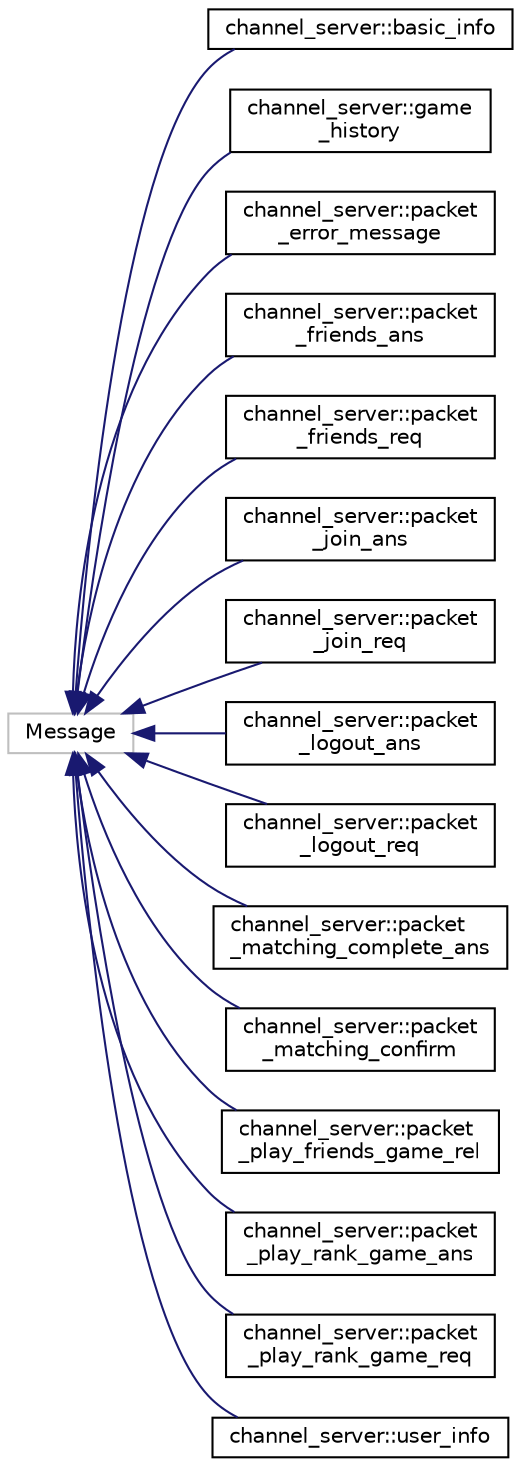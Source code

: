 digraph "Graphical Class Hierarchy"
{
  edge [fontname="Helvetica",fontsize="10",labelfontname="Helvetica",labelfontsize="10"];
  node [fontname="Helvetica",fontsize="10",shape=record];
  rankdir="LR";
  Node22 [label="Message",height=0.2,width=0.4,color="grey75", fillcolor="white", style="filled"];
  Node22 -> Node0 [dir="back",color="midnightblue",fontsize="10",style="solid",fontname="Helvetica"];
  Node0 [label="channel_server::basic_info",height=0.2,width=0.4,color="black", fillcolor="white", style="filled",URL="$classchannel__server_1_1basic__info.html"];
  Node22 -> Node24 [dir="back",color="midnightblue",fontsize="10",style="solid",fontname="Helvetica"];
  Node24 [label="channel_server::game\l_history",height=0.2,width=0.4,color="black", fillcolor="white", style="filled",URL="$classchannel__server_1_1game__history.html"];
  Node22 -> Node25 [dir="back",color="midnightblue",fontsize="10",style="solid",fontname="Helvetica"];
  Node25 [label="channel_server::packet\l_error_message",height=0.2,width=0.4,color="black", fillcolor="white", style="filled",URL="$classchannel__server_1_1packet__error__message.html"];
  Node22 -> Node26 [dir="back",color="midnightblue",fontsize="10",style="solid",fontname="Helvetica"];
  Node26 [label="channel_server::packet\l_friends_ans",height=0.2,width=0.4,color="black", fillcolor="white", style="filled",URL="$classchannel__server_1_1packet__friends__ans.html"];
  Node22 -> Node27 [dir="back",color="midnightblue",fontsize="10",style="solid",fontname="Helvetica"];
  Node27 [label="channel_server::packet\l_friends_req",height=0.2,width=0.4,color="black", fillcolor="white", style="filled",URL="$classchannel__server_1_1packet__friends__req.html"];
  Node22 -> Node28 [dir="back",color="midnightblue",fontsize="10",style="solid",fontname="Helvetica"];
  Node28 [label="channel_server::packet\l_join_ans",height=0.2,width=0.4,color="black", fillcolor="white", style="filled",URL="$classchannel__server_1_1packet__join__ans.html"];
  Node22 -> Node29 [dir="back",color="midnightblue",fontsize="10",style="solid",fontname="Helvetica"];
  Node29 [label="channel_server::packet\l_join_req",height=0.2,width=0.4,color="black", fillcolor="white", style="filled",URL="$classchannel__server_1_1packet__join__req.html"];
  Node22 -> Node30 [dir="back",color="midnightblue",fontsize="10",style="solid",fontname="Helvetica"];
  Node30 [label="channel_server::packet\l_logout_ans",height=0.2,width=0.4,color="black", fillcolor="white", style="filled",URL="$classchannel__server_1_1packet__logout__ans.html"];
  Node22 -> Node31 [dir="back",color="midnightblue",fontsize="10",style="solid",fontname="Helvetica"];
  Node31 [label="channel_server::packet\l_logout_req",height=0.2,width=0.4,color="black", fillcolor="white", style="filled",URL="$classchannel__server_1_1packet__logout__req.html"];
  Node22 -> Node32 [dir="back",color="midnightblue",fontsize="10",style="solid",fontname="Helvetica"];
  Node32 [label="channel_server::packet\l_matching_complete_ans",height=0.2,width=0.4,color="black", fillcolor="white", style="filled",URL="$classchannel__server_1_1packet__matching__complete__ans.html"];
  Node22 -> Node33 [dir="back",color="midnightblue",fontsize="10",style="solid",fontname="Helvetica"];
  Node33 [label="channel_server::packet\l_matching_confirm",height=0.2,width=0.4,color="black", fillcolor="white", style="filled",URL="$classchannel__server_1_1packet__matching__confirm.html"];
  Node22 -> Node34 [dir="back",color="midnightblue",fontsize="10",style="solid",fontname="Helvetica"];
  Node34 [label="channel_server::packet\l_play_friends_game_rel",height=0.2,width=0.4,color="black", fillcolor="white", style="filled",URL="$classchannel__server_1_1packet__play__friends__game__rel.html"];
  Node22 -> Node35 [dir="back",color="midnightblue",fontsize="10",style="solid",fontname="Helvetica"];
  Node35 [label="channel_server::packet\l_play_rank_game_ans",height=0.2,width=0.4,color="black", fillcolor="white", style="filled",URL="$classchannel__server_1_1packet__play__rank__game__ans.html"];
  Node22 -> Node36 [dir="back",color="midnightblue",fontsize="10",style="solid",fontname="Helvetica"];
  Node36 [label="channel_server::packet\l_play_rank_game_req",height=0.2,width=0.4,color="black", fillcolor="white", style="filled",URL="$classchannel__server_1_1packet__play__rank__game__req.html"];
  Node22 -> Node37 [dir="back",color="midnightblue",fontsize="10",style="solid",fontname="Helvetica"];
  Node37 [label="channel_server::user_info",height=0.2,width=0.4,color="black", fillcolor="white", style="filled",URL="$classchannel__server_1_1user__info.html"];
}
